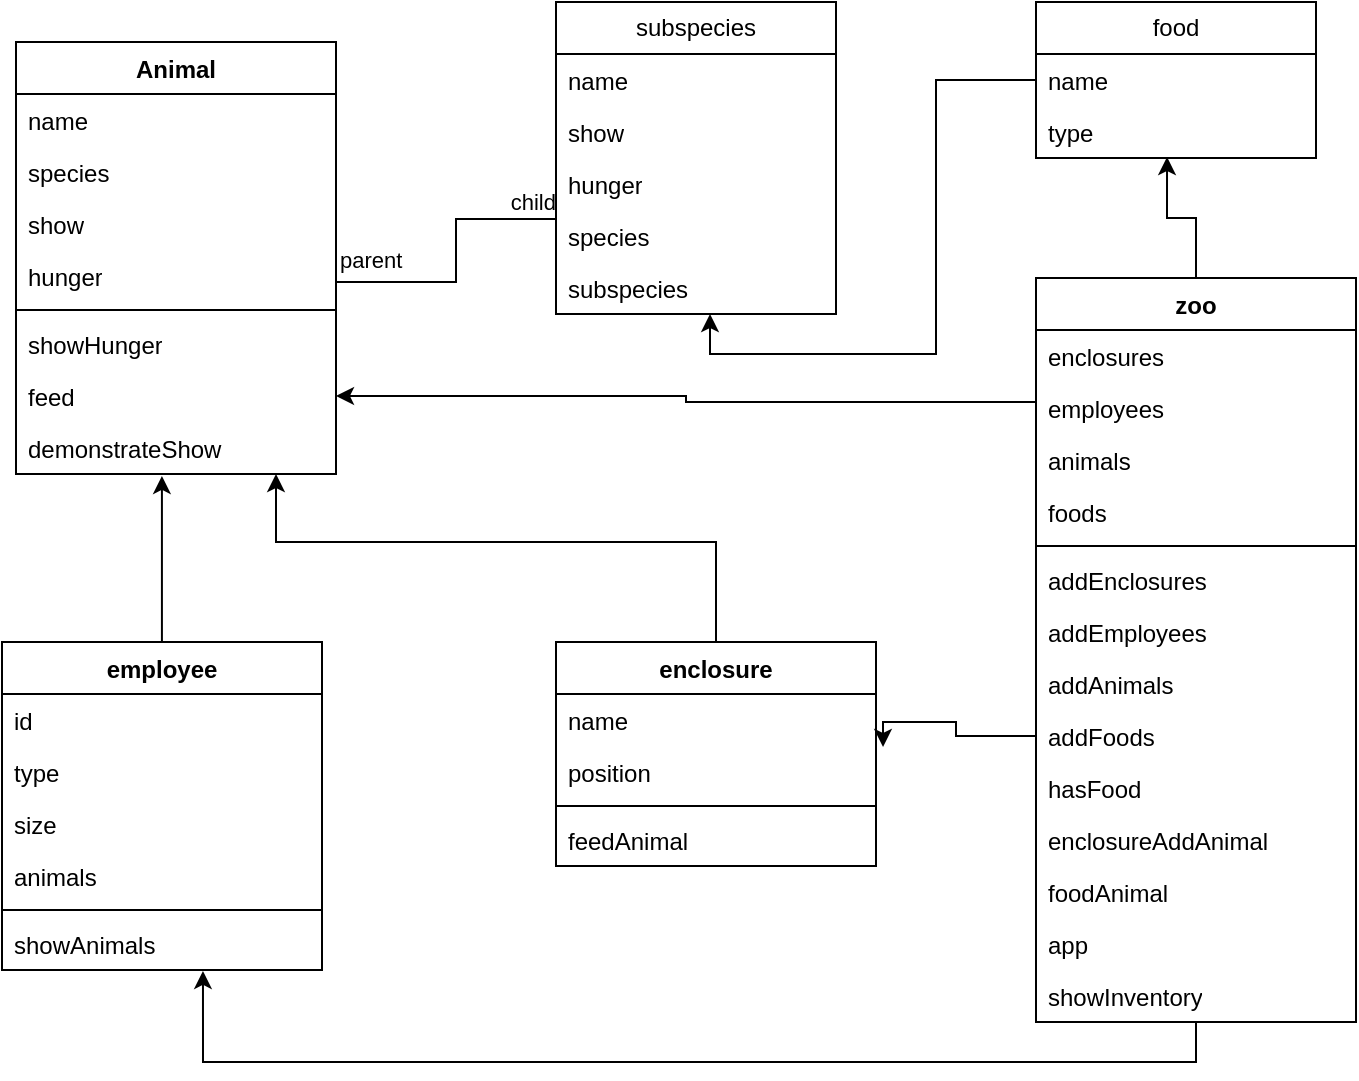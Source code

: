 <mxfile version="23.1.2" type="device">
  <diagram id="3z60FxjDKDrjCa3k_KCq" name="Страница — 1">
    <mxGraphModel dx="1194" dy="756" grid="1" gridSize="10" guides="1" tooltips="1" connect="1" arrows="1" fold="1" page="1" pageScale="1" pageWidth="827" pageHeight="1169" math="0" shadow="0">
      <root>
        <mxCell id="0" />
        <mxCell id="1" parent="0" />
        <mxCell id="AZxKLunFIOWHiHYJcKEF-1" value="Animal&lt;br&gt;" style="swimlane;fontStyle=1;align=center;verticalAlign=top;childLayout=stackLayout;horizontal=1;startSize=26;horizontalStack=0;resizeParent=1;resizeParentMax=0;resizeLast=0;collapsible=1;marginBottom=0;whiteSpace=wrap;html=1;" vertex="1" parent="1">
          <mxGeometry x="50" y="70" width="160" height="216" as="geometry">
            <mxRectangle x="200" y="100" width="80" height="30" as="alternateBounds" />
          </mxGeometry>
        </mxCell>
        <mxCell id="AZxKLunFIOWHiHYJcKEF-2" value="name&lt;br&gt;" style="text;strokeColor=none;fillColor=none;align=left;verticalAlign=top;spacingLeft=4;spacingRight=4;overflow=hidden;rotatable=0;points=[[0,0.5],[1,0.5]];portConstraint=eastwest;whiteSpace=wrap;html=1;" vertex="1" parent="AZxKLunFIOWHiHYJcKEF-1">
          <mxGeometry y="26" width="160" height="26" as="geometry" />
        </mxCell>
        <mxCell id="AZxKLunFIOWHiHYJcKEF-11" value="species&lt;br&gt;" style="text;strokeColor=none;fillColor=none;align=left;verticalAlign=top;spacingLeft=4;spacingRight=4;overflow=hidden;rotatable=0;points=[[0,0.5],[1,0.5]];portConstraint=eastwest;whiteSpace=wrap;html=1;" vertex="1" parent="AZxKLunFIOWHiHYJcKEF-1">
          <mxGeometry y="52" width="160" height="26" as="geometry" />
        </mxCell>
        <mxCell id="AZxKLunFIOWHiHYJcKEF-12" value="show&lt;br&gt;" style="text;strokeColor=none;fillColor=none;align=left;verticalAlign=top;spacingLeft=4;spacingRight=4;overflow=hidden;rotatable=0;points=[[0,0.5],[1,0.5]];portConstraint=eastwest;whiteSpace=wrap;html=1;" vertex="1" parent="AZxKLunFIOWHiHYJcKEF-1">
          <mxGeometry y="78" width="160" height="26" as="geometry" />
        </mxCell>
        <mxCell id="AZxKLunFIOWHiHYJcKEF-10" value="hunger&lt;br&gt;" style="text;strokeColor=none;fillColor=none;align=left;verticalAlign=top;spacingLeft=4;spacingRight=4;overflow=hidden;rotatable=0;points=[[0,0.5],[1,0.5]];portConstraint=eastwest;whiteSpace=wrap;html=1;" vertex="1" parent="AZxKLunFIOWHiHYJcKEF-1">
          <mxGeometry y="104" width="160" height="26" as="geometry" />
        </mxCell>
        <mxCell id="AZxKLunFIOWHiHYJcKEF-3" value="" style="line;strokeWidth=1;fillColor=none;align=left;verticalAlign=middle;spacingTop=-1;spacingLeft=3;spacingRight=3;rotatable=0;labelPosition=right;points=[];portConstraint=eastwest;strokeColor=inherit;" vertex="1" parent="AZxKLunFIOWHiHYJcKEF-1">
          <mxGeometry y="130" width="160" height="8" as="geometry" />
        </mxCell>
        <mxCell id="AZxKLunFIOWHiHYJcKEF-8" value="showHunger&lt;br&gt;" style="text;strokeColor=none;fillColor=none;align=left;verticalAlign=top;spacingLeft=4;spacingRight=4;overflow=hidden;rotatable=0;points=[[0,0.5],[1,0.5]];portConstraint=eastwest;whiteSpace=wrap;html=1;" vertex="1" parent="AZxKLunFIOWHiHYJcKEF-1">
          <mxGeometry y="138" width="160" height="26" as="geometry" />
        </mxCell>
        <mxCell id="AZxKLunFIOWHiHYJcKEF-4" value="feed" style="text;strokeColor=none;fillColor=none;align=left;verticalAlign=top;spacingLeft=4;spacingRight=4;overflow=hidden;rotatable=0;points=[[0,0.5],[1,0.5]];portConstraint=eastwest;whiteSpace=wrap;html=1;" vertex="1" parent="AZxKLunFIOWHiHYJcKEF-1">
          <mxGeometry y="164" width="160" height="26" as="geometry" />
        </mxCell>
        <mxCell id="AZxKLunFIOWHiHYJcKEF-9" value="demonstrateShow&lt;br&gt;" style="text;strokeColor=none;fillColor=none;align=left;verticalAlign=top;spacingLeft=4;spacingRight=4;overflow=hidden;rotatable=0;points=[[0,0.5],[1,0.5]];portConstraint=eastwest;whiteSpace=wrap;html=1;" vertex="1" parent="AZxKLunFIOWHiHYJcKEF-1">
          <mxGeometry y="190" width="160" height="26" as="geometry" />
        </mxCell>
        <mxCell id="AZxKLunFIOWHiHYJcKEF-13" value="" style="endArrow=none;html=1;edgeStyle=orthogonalEdgeStyle;rounded=0;exitX=1;exitY=0.5;exitDx=0;exitDy=0;entryX=0.003;entryY=0.174;entryDx=0;entryDy=0;entryPerimeter=0;" edge="1" parent="1" source="AZxKLunFIOWHiHYJcKEF-10" target="AZxKLunFIOWHiHYJcKEF-20">
          <mxGeometry relative="1" as="geometry">
            <mxPoint x="290" y="170" as="sourcePoint" />
            <mxPoint x="360" y="210" as="targetPoint" />
            <Array as="points">
              <mxPoint x="210" y="190" />
              <mxPoint x="270" y="190" />
              <mxPoint x="270" y="159" />
            </Array>
          </mxGeometry>
        </mxCell>
        <mxCell id="AZxKLunFIOWHiHYJcKEF-14" value="parent" style="edgeLabel;resizable=0;html=1;align=left;verticalAlign=bottom;" connectable="0" vertex="1" parent="AZxKLunFIOWHiHYJcKEF-13">
          <mxGeometry x="-1" relative="1" as="geometry" />
        </mxCell>
        <mxCell id="AZxKLunFIOWHiHYJcKEF-15" value="child" style="edgeLabel;resizable=0;html=1;align=right;verticalAlign=bottom;" connectable="0" vertex="1" parent="AZxKLunFIOWHiHYJcKEF-13">
          <mxGeometry x="1" relative="1" as="geometry" />
        </mxCell>
        <mxCell id="AZxKLunFIOWHiHYJcKEF-16" value="subspecies" style="swimlane;fontStyle=0;childLayout=stackLayout;horizontal=1;startSize=26;fillColor=none;horizontalStack=0;resizeParent=1;resizeParentMax=0;resizeLast=0;collapsible=1;marginBottom=0;whiteSpace=wrap;html=1;" vertex="1" parent="1">
          <mxGeometry x="320" y="50" width="140" height="156" as="geometry" />
        </mxCell>
        <mxCell id="AZxKLunFIOWHiHYJcKEF-17" value="name" style="text;strokeColor=none;fillColor=none;align=left;verticalAlign=top;spacingLeft=4;spacingRight=4;overflow=hidden;rotatable=0;points=[[0,0.5],[1,0.5]];portConstraint=eastwest;whiteSpace=wrap;html=1;" vertex="1" parent="AZxKLunFIOWHiHYJcKEF-16">
          <mxGeometry y="26" width="140" height="26" as="geometry" />
        </mxCell>
        <mxCell id="AZxKLunFIOWHiHYJcKEF-21" value="show&lt;br&gt;" style="text;strokeColor=none;fillColor=none;align=left;verticalAlign=top;spacingLeft=4;spacingRight=4;overflow=hidden;rotatable=0;points=[[0,0.5],[1,0.5]];portConstraint=eastwest;whiteSpace=wrap;html=1;" vertex="1" parent="AZxKLunFIOWHiHYJcKEF-16">
          <mxGeometry y="52" width="140" height="26" as="geometry" />
        </mxCell>
        <mxCell id="AZxKLunFIOWHiHYJcKEF-22" value="hunger&lt;br&gt;" style="text;strokeColor=none;fillColor=none;align=left;verticalAlign=top;spacingLeft=4;spacingRight=4;overflow=hidden;rotatable=0;points=[[0,0.5],[1,0.5]];portConstraint=eastwest;whiteSpace=wrap;html=1;" vertex="1" parent="AZxKLunFIOWHiHYJcKEF-16">
          <mxGeometry y="78" width="140" height="26" as="geometry" />
        </mxCell>
        <mxCell id="AZxKLunFIOWHiHYJcKEF-20" value="species&lt;br&gt;" style="text;strokeColor=none;fillColor=none;align=left;verticalAlign=top;spacingLeft=4;spacingRight=4;overflow=hidden;rotatable=0;points=[[0,0.5],[1,0.5]];portConstraint=eastwest;whiteSpace=wrap;html=1;" vertex="1" parent="AZxKLunFIOWHiHYJcKEF-16">
          <mxGeometry y="104" width="140" height="26" as="geometry" />
        </mxCell>
        <mxCell id="AZxKLunFIOWHiHYJcKEF-18" value="subspecies&lt;br&gt;" style="text;strokeColor=none;fillColor=none;align=left;verticalAlign=top;spacingLeft=4;spacingRight=4;overflow=hidden;rotatable=0;points=[[0,0.5],[1,0.5]];portConstraint=eastwest;whiteSpace=wrap;html=1;" vertex="1" parent="AZxKLunFIOWHiHYJcKEF-16">
          <mxGeometry y="130" width="140" height="26" as="geometry" />
        </mxCell>
        <mxCell id="AZxKLunFIOWHiHYJcKEF-27" value="food&lt;br&gt;" style="swimlane;fontStyle=0;childLayout=stackLayout;horizontal=1;startSize=26;fillColor=none;horizontalStack=0;resizeParent=1;resizeParentMax=0;resizeLast=0;collapsible=1;marginBottom=0;whiteSpace=wrap;html=1;" vertex="1" parent="1">
          <mxGeometry x="560" y="50" width="140" height="78" as="geometry" />
        </mxCell>
        <mxCell id="AZxKLunFIOWHiHYJcKEF-29" value="name" style="text;strokeColor=none;fillColor=none;align=left;verticalAlign=top;spacingLeft=4;spacingRight=4;overflow=hidden;rotatable=0;points=[[0,0.5],[1,0.5]];portConstraint=eastwest;whiteSpace=wrap;html=1;" vertex="1" parent="AZxKLunFIOWHiHYJcKEF-27">
          <mxGeometry y="26" width="140" height="26" as="geometry" />
        </mxCell>
        <mxCell id="AZxKLunFIOWHiHYJcKEF-30" value="type&lt;br&gt;" style="text;strokeColor=none;fillColor=none;align=left;verticalAlign=top;spacingLeft=4;spacingRight=4;overflow=hidden;rotatable=0;points=[[0,0.5],[1,0.5]];portConstraint=eastwest;whiteSpace=wrap;html=1;" vertex="1" parent="AZxKLunFIOWHiHYJcKEF-27">
          <mxGeometry y="52" width="140" height="26" as="geometry" />
        </mxCell>
        <mxCell id="AZxKLunFIOWHiHYJcKEF-31" style="edgeStyle=orthogonalEdgeStyle;rounded=0;orthogonalLoop=1;jettySize=auto;html=1;entryX=0.55;entryY=1;entryDx=0;entryDy=0;entryPerimeter=0;" edge="1" parent="1" source="AZxKLunFIOWHiHYJcKEF-27" target="AZxKLunFIOWHiHYJcKEF-18">
          <mxGeometry relative="1" as="geometry">
            <Array as="points">
              <mxPoint x="510" y="89" />
              <mxPoint x="510" y="226" />
              <mxPoint x="397" y="226" />
            </Array>
          </mxGeometry>
        </mxCell>
        <mxCell id="AZxKLunFIOWHiHYJcKEF-36" value="employee&lt;br&gt;" style="swimlane;fontStyle=1;align=center;verticalAlign=top;childLayout=stackLayout;horizontal=1;startSize=26;horizontalStack=0;resizeParent=1;resizeParentMax=0;resizeLast=0;collapsible=1;marginBottom=0;whiteSpace=wrap;html=1;" vertex="1" parent="1">
          <mxGeometry x="43" y="370" width="160" height="164" as="geometry" />
        </mxCell>
        <mxCell id="AZxKLunFIOWHiHYJcKEF-41" value="id" style="text;strokeColor=none;fillColor=none;align=left;verticalAlign=top;spacingLeft=4;spacingRight=4;overflow=hidden;rotatable=0;points=[[0,0.5],[1,0.5]];portConstraint=eastwest;whiteSpace=wrap;html=1;" vertex="1" parent="AZxKLunFIOWHiHYJcKEF-36">
          <mxGeometry y="26" width="160" height="26" as="geometry" />
        </mxCell>
        <mxCell id="AZxKLunFIOWHiHYJcKEF-40" value="type&lt;br&gt;" style="text;strokeColor=none;fillColor=none;align=left;verticalAlign=top;spacingLeft=4;spacingRight=4;overflow=hidden;rotatable=0;points=[[0,0.5],[1,0.5]];portConstraint=eastwest;whiteSpace=wrap;html=1;" vertex="1" parent="AZxKLunFIOWHiHYJcKEF-36">
          <mxGeometry y="52" width="160" height="26" as="geometry" />
        </mxCell>
        <mxCell id="AZxKLunFIOWHiHYJcKEF-42" value="size&lt;br&gt;&lt;br&gt;" style="text;strokeColor=none;fillColor=none;align=left;verticalAlign=top;spacingLeft=4;spacingRight=4;overflow=hidden;rotatable=0;points=[[0,0.5],[1,0.5]];portConstraint=eastwest;whiteSpace=wrap;html=1;" vertex="1" parent="AZxKLunFIOWHiHYJcKEF-36">
          <mxGeometry y="78" width="160" height="26" as="geometry" />
        </mxCell>
        <mxCell id="AZxKLunFIOWHiHYJcKEF-37" value="animals&lt;br&gt;" style="text;strokeColor=none;fillColor=none;align=left;verticalAlign=top;spacingLeft=4;spacingRight=4;overflow=hidden;rotatable=0;points=[[0,0.5],[1,0.5]];portConstraint=eastwest;whiteSpace=wrap;html=1;" vertex="1" parent="AZxKLunFIOWHiHYJcKEF-36">
          <mxGeometry y="104" width="160" height="26" as="geometry" />
        </mxCell>
        <mxCell id="AZxKLunFIOWHiHYJcKEF-38" value="" style="line;strokeWidth=1;fillColor=none;align=left;verticalAlign=middle;spacingTop=-1;spacingLeft=3;spacingRight=3;rotatable=0;labelPosition=right;points=[];portConstraint=eastwest;strokeColor=inherit;" vertex="1" parent="AZxKLunFIOWHiHYJcKEF-36">
          <mxGeometry y="130" width="160" height="8" as="geometry" />
        </mxCell>
        <mxCell id="AZxKLunFIOWHiHYJcKEF-39" value="showAnimals&lt;br&gt;" style="text;strokeColor=none;fillColor=none;align=left;verticalAlign=top;spacingLeft=4;spacingRight=4;overflow=hidden;rotatable=0;points=[[0,0.5],[1,0.5]];portConstraint=eastwest;whiteSpace=wrap;html=1;" vertex="1" parent="AZxKLunFIOWHiHYJcKEF-36">
          <mxGeometry y="138" width="160" height="26" as="geometry" />
        </mxCell>
        <mxCell id="AZxKLunFIOWHiHYJcKEF-43" style="edgeStyle=orthogonalEdgeStyle;rounded=0;orthogonalLoop=1;jettySize=auto;html=1;entryX=0.456;entryY=1.038;entryDx=0;entryDy=0;entryPerimeter=0;" edge="1" parent="1" source="AZxKLunFIOWHiHYJcKEF-36" target="AZxKLunFIOWHiHYJcKEF-9">
          <mxGeometry relative="1" as="geometry" />
        </mxCell>
        <mxCell id="AZxKLunFIOWHiHYJcKEF-54" style="edgeStyle=orthogonalEdgeStyle;rounded=0;orthogonalLoop=1;jettySize=auto;html=1;" edge="1" parent="1" source="AZxKLunFIOWHiHYJcKEF-49" target="AZxKLunFIOWHiHYJcKEF-9">
          <mxGeometry relative="1" as="geometry">
            <Array as="points">
              <mxPoint x="400" y="320" />
              <mxPoint x="180" y="320" />
            </Array>
          </mxGeometry>
        </mxCell>
        <mxCell id="AZxKLunFIOWHiHYJcKEF-49" value="enclosure" style="swimlane;fontStyle=1;align=center;verticalAlign=top;childLayout=stackLayout;horizontal=1;startSize=26;horizontalStack=0;resizeParent=1;resizeParentMax=0;resizeLast=0;collapsible=1;marginBottom=0;whiteSpace=wrap;html=1;" vertex="1" parent="1">
          <mxGeometry x="320" y="370" width="160" height="112" as="geometry" />
        </mxCell>
        <mxCell id="AZxKLunFIOWHiHYJcKEF-50" value="name&lt;br&gt;" style="text;strokeColor=none;fillColor=none;align=left;verticalAlign=top;spacingLeft=4;spacingRight=4;overflow=hidden;rotatable=0;points=[[0,0.5],[1,0.5]];portConstraint=eastwest;whiteSpace=wrap;html=1;" vertex="1" parent="AZxKLunFIOWHiHYJcKEF-49">
          <mxGeometry y="26" width="160" height="26" as="geometry" />
        </mxCell>
        <mxCell id="AZxKLunFIOWHiHYJcKEF-53" value="position" style="text;strokeColor=none;fillColor=none;align=left;verticalAlign=top;spacingLeft=4;spacingRight=4;overflow=hidden;rotatable=0;points=[[0,0.5],[1,0.5]];portConstraint=eastwest;whiteSpace=wrap;html=1;" vertex="1" parent="AZxKLunFIOWHiHYJcKEF-49">
          <mxGeometry y="52" width="160" height="26" as="geometry" />
        </mxCell>
        <mxCell id="AZxKLunFIOWHiHYJcKEF-51" value="" style="line;strokeWidth=1;fillColor=none;align=left;verticalAlign=middle;spacingTop=-1;spacingLeft=3;spacingRight=3;rotatable=0;labelPosition=right;points=[];portConstraint=eastwest;strokeColor=inherit;" vertex="1" parent="AZxKLunFIOWHiHYJcKEF-49">
          <mxGeometry y="78" width="160" height="8" as="geometry" />
        </mxCell>
        <mxCell id="AZxKLunFIOWHiHYJcKEF-52" value="feedAnimal" style="text;strokeColor=none;fillColor=none;align=left;verticalAlign=top;spacingLeft=4;spacingRight=4;overflow=hidden;rotatable=0;points=[[0,0.5],[1,0.5]];portConstraint=eastwest;whiteSpace=wrap;html=1;" vertex="1" parent="AZxKLunFIOWHiHYJcKEF-49">
          <mxGeometry y="86" width="160" height="26" as="geometry" />
        </mxCell>
        <mxCell id="AZxKLunFIOWHiHYJcKEF-79" style="edgeStyle=orthogonalEdgeStyle;rounded=0;orthogonalLoop=1;jettySize=auto;html=1;" edge="1" parent="1" source="AZxKLunFIOWHiHYJcKEF-63" target="AZxKLunFIOWHiHYJcKEF-4">
          <mxGeometry relative="1" as="geometry">
            <Array as="points">
              <mxPoint x="385" y="250" />
              <mxPoint x="385" y="247" />
            </Array>
          </mxGeometry>
        </mxCell>
        <mxCell id="AZxKLunFIOWHiHYJcKEF-63" value="zoo" style="swimlane;fontStyle=1;align=center;verticalAlign=top;childLayout=stackLayout;horizontal=1;startSize=26;horizontalStack=0;resizeParent=1;resizeParentMax=0;resizeLast=0;collapsible=1;marginBottom=0;whiteSpace=wrap;html=1;" vertex="1" parent="1">
          <mxGeometry x="560" y="188" width="160" height="372" as="geometry" />
        </mxCell>
        <mxCell id="AZxKLunFIOWHiHYJcKEF-64" value="enclosures" style="text;strokeColor=none;fillColor=none;align=left;verticalAlign=top;spacingLeft=4;spacingRight=4;overflow=hidden;rotatable=0;points=[[0,0.5],[1,0.5]];portConstraint=eastwest;whiteSpace=wrap;html=1;" vertex="1" parent="AZxKLunFIOWHiHYJcKEF-63">
          <mxGeometry y="26" width="160" height="26" as="geometry" />
        </mxCell>
        <mxCell id="AZxKLunFIOWHiHYJcKEF-69" value="employees" style="text;strokeColor=none;fillColor=none;align=left;verticalAlign=top;spacingLeft=4;spacingRight=4;overflow=hidden;rotatable=0;points=[[0,0.5],[1,0.5]];portConstraint=eastwest;whiteSpace=wrap;html=1;" vertex="1" parent="AZxKLunFIOWHiHYJcKEF-63">
          <mxGeometry y="52" width="160" height="26" as="geometry" />
        </mxCell>
        <mxCell id="AZxKLunFIOWHiHYJcKEF-68" value="animals" style="text;strokeColor=none;fillColor=none;align=left;verticalAlign=top;spacingLeft=4;spacingRight=4;overflow=hidden;rotatable=0;points=[[0,0.5],[1,0.5]];portConstraint=eastwest;whiteSpace=wrap;html=1;" vertex="1" parent="AZxKLunFIOWHiHYJcKEF-63">
          <mxGeometry y="78" width="160" height="26" as="geometry" />
        </mxCell>
        <mxCell id="AZxKLunFIOWHiHYJcKEF-67" value="foods&lt;br&gt;" style="text;strokeColor=none;fillColor=none;align=left;verticalAlign=top;spacingLeft=4;spacingRight=4;overflow=hidden;rotatable=0;points=[[0,0.5],[1,0.5]];portConstraint=eastwest;whiteSpace=wrap;html=1;" vertex="1" parent="AZxKLunFIOWHiHYJcKEF-63">
          <mxGeometry y="104" width="160" height="26" as="geometry" />
        </mxCell>
        <mxCell id="AZxKLunFIOWHiHYJcKEF-65" value="" style="line;strokeWidth=1;fillColor=none;align=left;verticalAlign=middle;spacingTop=-1;spacingLeft=3;spacingRight=3;rotatable=0;labelPosition=right;points=[];portConstraint=eastwest;strokeColor=inherit;" vertex="1" parent="AZxKLunFIOWHiHYJcKEF-63">
          <mxGeometry y="130" width="160" height="8" as="geometry" />
        </mxCell>
        <mxCell id="AZxKLunFIOWHiHYJcKEF-72" value="addEnclosures" style="text;strokeColor=none;fillColor=none;align=left;verticalAlign=top;spacingLeft=4;spacingRight=4;overflow=hidden;rotatable=0;points=[[0,0.5],[1,0.5]];portConstraint=eastwest;whiteSpace=wrap;html=1;" vertex="1" parent="AZxKLunFIOWHiHYJcKEF-63">
          <mxGeometry y="138" width="160" height="26" as="geometry" />
        </mxCell>
        <mxCell id="AZxKLunFIOWHiHYJcKEF-71" value="addEmployees&lt;br&gt;" style="text;strokeColor=none;fillColor=none;align=left;verticalAlign=top;spacingLeft=4;spacingRight=4;overflow=hidden;rotatable=0;points=[[0,0.5],[1,0.5]];portConstraint=eastwest;whiteSpace=wrap;html=1;" vertex="1" parent="AZxKLunFIOWHiHYJcKEF-63">
          <mxGeometry y="164" width="160" height="26" as="geometry" />
        </mxCell>
        <mxCell id="AZxKLunFIOWHiHYJcKEF-74" value="addAnimals" style="text;strokeColor=none;fillColor=none;align=left;verticalAlign=top;spacingLeft=4;spacingRight=4;overflow=hidden;rotatable=0;points=[[0,0.5],[1,0.5]];portConstraint=eastwest;whiteSpace=wrap;html=1;" vertex="1" parent="AZxKLunFIOWHiHYJcKEF-63">
          <mxGeometry y="190" width="160" height="26" as="geometry" />
        </mxCell>
        <mxCell id="AZxKLunFIOWHiHYJcKEF-70" value="addFoods" style="text;strokeColor=none;fillColor=none;align=left;verticalAlign=top;spacingLeft=4;spacingRight=4;overflow=hidden;rotatable=0;points=[[0,0.5],[1,0.5]];portConstraint=eastwest;whiteSpace=wrap;html=1;" vertex="1" parent="AZxKLunFIOWHiHYJcKEF-63">
          <mxGeometry y="216" width="160" height="26" as="geometry" />
        </mxCell>
        <mxCell id="AZxKLunFIOWHiHYJcKEF-75" value="hasFood&lt;br&gt;" style="text;strokeColor=none;fillColor=none;align=left;verticalAlign=top;spacingLeft=4;spacingRight=4;overflow=hidden;rotatable=0;points=[[0,0.5],[1,0.5]];portConstraint=eastwest;whiteSpace=wrap;html=1;" vertex="1" parent="AZxKLunFIOWHiHYJcKEF-63">
          <mxGeometry y="242" width="160" height="26" as="geometry" />
        </mxCell>
        <mxCell id="AZxKLunFIOWHiHYJcKEF-76" value="enclosureAddAnimal&lt;br&gt;" style="text;strokeColor=none;fillColor=none;align=left;verticalAlign=top;spacingLeft=4;spacingRight=4;overflow=hidden;rotatable=0;points=[[0,0.5],[1,0.5]];portConstraint=eastwest;whiteSpace=wrap;html=1;" vertex="1" parent="AZxKLunFIOWHiHYJcKEF-63">
          <mxGeometry y="268" width="160" height="26" as="geometry" />
        </mxCell>
        <mxCell id="AZxKLunFIOWHiHYJcKEF-73" value="foodAnimal" style="text;strokeColor=none;fillColor=none;align=left;verticalAlign=top;spacingLeft=4;spacingRight=4;overflow=hidden;rotatable=0;points=[[0,0.5],[1,0.5]];portConstraint=eastwest;whiteSpace=wrap;html=1;" vertex="1" parent="AZxKLunFIOWHiHYJcKEF-63">
          <mxGeometry y="294" width="160" height="26" as="geometry" />
        </mxCell>
        <mxCell id="AZxKLunFIOWHiHYJcKEF-77" value="app" style="text;strokeColor=none;fillColor=none;align=left;verticalAlign=top;spacingLeft=4;spacingRight=4;overflow=hidden;rotatable=0;points=[[0,0.5],[1,0.5]];portConstraint=eastwest;whiteSpace=wrap;html=1;" vertex="1" parent="AZxKLunFIOWHiHYJcKEF-63">
          <mxGeometry y="320" width="160" height="26" as="geometry" />
        </mxCell>
        <mxCell id="AZxKLunFIOWHiHYJcKEF-66" value="showInventory&lt;br&gt;" style="text;strokeColor=none;fillColor=none;align=left;verticalAlign=top;spacingLeft=4;spacingRight=4;overflow=hidden;rotatable=0;points=[[0,0.5],[1,0.5]];portConstraint=eastwest;whiteSpace=wrap;html=1;" vertex="1" parent="AZxKLunFIOWHiHYJcKEF-63">
          <mxGeometry y="346" width="160" height="26" as="geometry" />
        </mxCell>
        <mxCell id="AZxKLunFIOWHiHYJcKEF-78" style="edgeStyle=orthogonalEdgeStyle;rounded=0;orthogonalLoop=1;jettySize=auto;html=1;entryX=0.468;entryY=0.981;entryDx=0;entryDy=0;entryPerimeter=0;" edge="1" parent="1" source="AZxKLunFIOWHiHYJcKEF-63" target="AZxKLunFIOWHiHYJcKEF-30">
          <mxGeometry relative="1" as="geometry" />
        </mxCell>
        <mxCell id="AZxKLunFIOWHiHYJcKEF-80" style="edgeStyle=orthogonalEdgeStyle;rounded=0;orthogonalLoop=1;jettySize=auto;html=1;entryX=0.628;entryY=1.019;entryDx=0;entryDy=0;entryPerimeter=0;" edge="1" parent="1" source="AZxKLunFIOWHiHYJcKEF-63" target="AZxKLunFIOWHiHYJcKEF-39">
          <mxGeometry relative="1" as="geometry">
            <Array as="points">
              <mxPoint x="640" y="580" />
              <mxPoint x="144" y="580" />
            </Array>
          </mxGeometry>
        </mxCell>
        <mxCell id="AZxKLunFIOWHiHYJcKEF-81" style="edgeStyle=orthogonalEdgeStyle;rounded=0;orthogonalLoop=1;jettySize=auto;html=1;entryX=1.022;entryY=0.019;entryDx=0;entryDy=0;entryPerimeter=0;" edge="1" parent="1" source="AZxKLunFIOWHiHYJcKEF-70" target="AZxKLunFIOWHiHYJcKEF-53">
          <mxGeometry relative="1" as="geometry">
            <Array as="points">
              <mxPoint x="520" y="417" />
              <mxPoint x="520" y="410" />
              <mxPoint x="484" y="410" />
            </Array>
          </mxGeometry>
        </mxCell>
      </root>
    </mxGraphModel>
  </diagram>
</mxfile>
